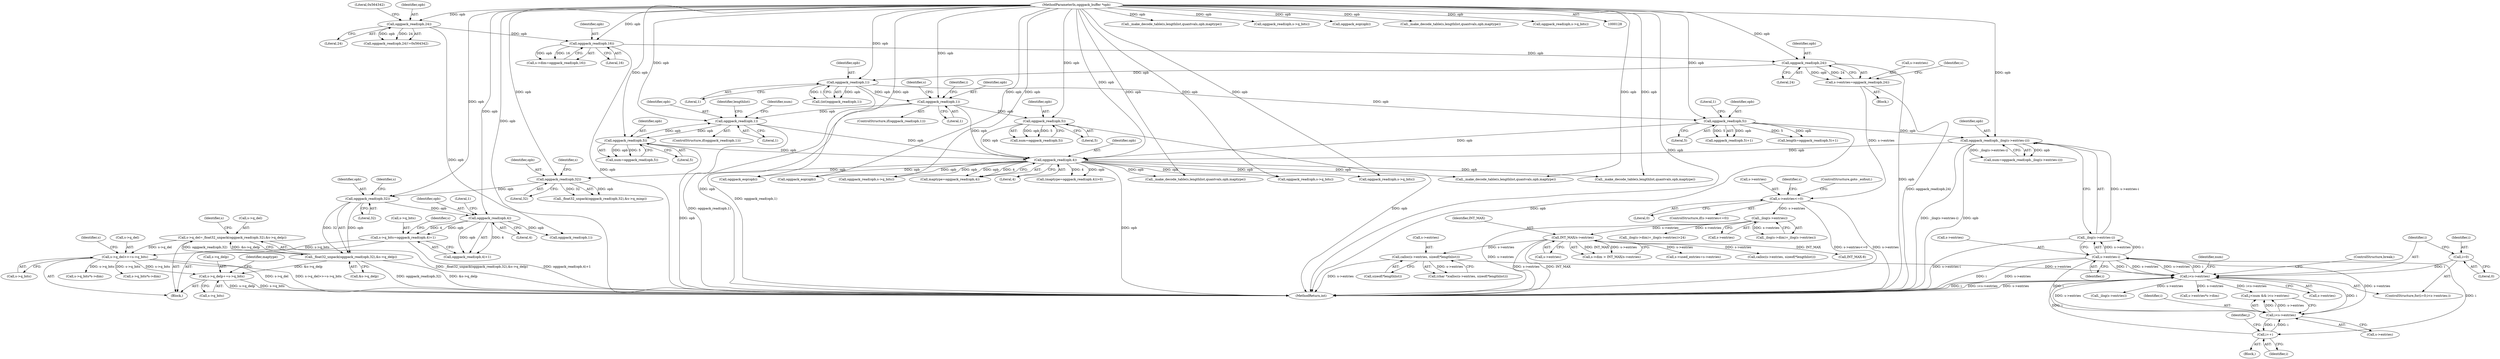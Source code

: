 digraph "0_Android_eeb4e45d5683f88488c083ecf142dc89bc3f0b47_8@pointer" {
"1000524" [label="(Call,s->q_delp+=s->q_bits)"];
"1000517" [label="(Call,s->q_del>>=s->q_bits)"];
"1000489" [label="(Call,s->q_del=_float32_unpack(oggpack_read(opb,32),&s->q_delp))"];
"1000493" [label="(Call,_float32_unpack(oggpack_read(opb,32),&s->q_delp))"];
"1000494" [label="(Call,oggpack_read(opb,32))"];
"1000482" [label="(Call,oggpack_read(opb,32))"];
"1000472" [label="(Call,oggpack_read(opb,4))"];
"1000250" [label="(Call,oggpack_read(opb,1))"];
"1000229" [label="(Call,oggpack_read(opb,1))"];
"1000185" [label="(Call,oggpack_read(opb,24))"];
"1000160" [label="(Call,oggpack_read(opb,16))"];
"1000151" [label="(Call,oggpack_read(opb,24))"];
"1000129" [label="(MethodParameterIn,oggpack_buffer *opb)"];
"1000274" [label="(Call,oggpack_read(opb,5))"];
"1000267" [label="(Call,oggpack_read(opb,1))"];
"1000341" [label="(Call,oggpack_read(opb,5))"];
"1000381" [label="(Call,oggpack_read(opb,5))"];
"1000420" [label="(Call,oggpack_read(opb,_ilog(s->entries-i)))"];
"1000422" [label="(Call,_ilog(s->entries-i))"];
"1000423" [label="(Call,s->entries-i)"];
"1000411" [label="(Call,i<s->entries)"];
"1000441" [label="(Call,i<s->entries)"];
"1000449" [label="(Call,i++)"];
"1000408" [label="(Call,i=0)"];
"1000396" [label="(Call,calloc(s->entries, sizeof(*lengthlist)))"];
"1000220" [label="(Call,INT_MAX/s->entries)"];
"1000209" [label="(Call,_ilog(s->entries))"];
"1000189" [label="(Call,s->entries<=0)"];
"1000181" [label="(Call,s->entries=oggpack_read(opb,24))"];
"1000501" [label="(Call,s->q_bits=oggpack_read(opb,4)+1)"];
"1000506" [label="(Call,oggpack_read(opb,4))"];
"1000342" [label="(Identifier,opb)"];
"1000230" [label="(Identifier,opb)"];
"1000321" [label="(Identifier,s)"];
"1000222" [label="(Call,s->entries)"];
"1000153" [label="(Literal,24)"];
"1000469" [label="(Call,(maptype=oggpack_read(opb,4))>0)"];
"1000493" [label="(Call,_float32_unpack(oggpack_read(opb,32),&s->q_delp))"];
"1000526" [label="(Identifier,s)"];
"1000472" [label="(Call,oggpack_read(opb,4))"];
"1000496" [label="(Literal,32)"];
"1000506" [label="(Call,oggpack_read(opb,4))"];
"1000216" [label="(Call,s->dim > INT_MAX/s->entries)"];
"1000400" [label="(Call,sizeof(*lengthlist))"];
"1000154" [label="(Literal,0x564342)"];
"1000443" [label="(Call,s->entries)"];
"1000512" [label="(Identifier,s)"];
"1000131" [label="(Block,)"];
"1000268" [label="(Identifier,opb)"];
"1000250" [label="(Call,oggpack_read(opb,1))"];
"1000422" [label="(Call,_ilog(s->entries-i))"];
"1000203" [label="(Call,_ilog(s->dim)+_ilog(s->entries)>24)"];
"1000193" [label="(Literal,0)"];
"1000514" [label="(Call,oggpack_read(opb,1))"];
"1000494" [label="(Call,oggpack_read(opb,32))"];
"1000266" [label="(ControlStructure,if(oggpack_read(opb,1)))"];
"1000269" [label="(Literal,1)"];
"1000378" [label="(Call,length=oggpack_read(opb,5)+1)"];
"1000473" [label="(Identifier,opb)"];
"1000413" [label="(Call,s->entries)"];
"1000592" [label="(Call,s->q_bits*s->dim)"];
"1000396" [label="(Call,calloc(s->entries, sizeof(*lengthlist)))"];
"1000420" [label="(Call,oggpack_read(opb,_ilog(s->entries-i)))"];
"1001021" [label="(Call,_make_decode_table(s,lengthlist,quantvals,opb,maptype))"];
"1000383" [label="(Literal,5)"];
"1000229" [label="(Call,oggpack_read(opb,1))"];
"1000272" [label="(Call,num=oggpack_read(opb,5))"];
"1000156" [label="(Call,s->dim=oggpack_read(opb,16))"];
"1000490" [label="(Call,s->q_del)"];
"1000495" [label="(Identifier,opb)"];
"1000151" [label="(Call,oggpack_read(opb,24))"];
"1000446" [label="(Block,)"];
"1000517" [label="(Call,s->q_del>>=s->q_bits)"];
"1000249" [label="(ControlStructure,if(oggpack_read(opb,1)))"];
"1000314" [label="(Identifier,lengthlist)"];
"1000836" [label="(Call,oggpack_eop(opb))"];
"1000187" [label="(Literal,24)"];
"1000573" [label="(Call,_make_decode_table(s,lengthlist,quantvals,opb,maptype))"];
"1000421" [label="(Identifier,opb)"];
"1000790" [label="(Call,oggpack_read(opb,s->q_bits))"];
"1000343" [label="(Literal,5)"];
"1000532" [label="(Identifier,maptype)"];
"1000679" [label="(Call,oggpack_read(opb,s->q_bits))"];
"1000273" [label="(Identifier,num)"];
"1000161" [label="(Identifier,opb)"];
"1000231" [label="(Literal,1)"];
"1001177" [label="(MethodReturn,int)"];
"1000381" [label="(Call,oggpack_read(opb,5))"];
"1000182" [label="(Call,s->entries)"];
"1000407" [label="(ControlStructure,for(i=0;i<s->entries;))"];
"1000194" [label="(ControlStructure,goto _eofout;)"];
"1000129" [label="(MethodParameterIn,oggpack_buffer *opb)"];
"1000409" [label="(Identifier,i)"];
"1000497" [label="(Call,&s->q_delp)"];
"1000152" [label="(Identifier,opb)"];
"1000424" [label="(Call,s->entries)"];
"1000474" [label="(Literal,4)"];
"1000185" [label="(Call,oggpack_read(opb,24))"];
"1000221" [label="(Identifier,INT_MAX)"];
"1000411" [label="(Call,i<s->entries)"];
"1000830" [label="(Call,oggpack_read(opb,s->q_bits))"];
"1000893" [label="(Call,_make_decode_table(s,lengthlist,quantvals,opb,maptype))"];
"1000397" [label="(Call,s->entries)"];
"1000502" [label="(Call,s->q_bits)"];
"1000220" [label="(Call,INT_MAX/s->entries)"];
"1000524" [label="(Call,s->q_delp+=s->q_bits)"];
"1000499" [label="(Identifier,s)"];
"1000188" [label="(ControlStructure,if(s->entries<=0))"];
"1000419" [label="(Identifier,num)"];
"1000189" [label="(Call,s->entries<=0)"];
"1000162" [label="(Literal,16)"];
"1000470" [label="(Call,maptype=oggpack_read(opb,4))"];
"1000484" [label="(Literal,32)"];
"1000267" [label="(Call,oggpack_read(opb,1))"];
"1000915" [label="(Call,s->q_bits*s->dim)"];
"1000276" [label="(Literal,5)"];
"1000501" [label="(Call,s->q_bits=oggpack_read(opb,4)+1)"];
"1000545" [label="(Call,_ilog(s->entries))"];
"1000439" [label="(Identifier,j)"];
"1000150" [label="(Call,oggpack_read(opb,24)!=0x564342)"];
"1000408" [label="(Call,i=0)"];
"1000190" [label="(Call,s->entries)"];
"1000437" [label="(Call,j<num && i<s->entries)"];
"1000528" [label="(Call,s->q_bits)"];
"1000191" [label="(Identifier,s)"];
"1000341" [label="(Call,oggpack_read(opb,5))"];
"1000465" [label="(ControlStructure,break;)"];
"1000385" [label="(Call,s->used_entries=s->entries)"];
"1000507" [label="(Identifier,opb)"];
"1000970" [label="(Call,_make_decode_table(s,lengthlist,quantvals,opb,maptype))"];
"1000210" [label="(Call,s->entries)"];
"1000483" [label="(Identifier,opb)"];
"1000525" [label="(Call,s->q_delp)"];
"1000256" [label="(Identifier,i)"];
"1000160" [label="(Call,oggpack_read(opb,16))"];
"1000275" [label="(Identifier,opb)"];
"1000382" [label="(Identifier,opb)"];
"1000238" [label="(Call,calloc(s->entries, sizeof(*lengthlist)))"];
"1001119" [label="(Call,oggpack_read(opb,s->q_bits))"];
"1000181" [label="(Call,s->entries=oggpack_read(opb,24))"];
"1000227" [label="(Call,(int)oggpack_read(opb,1))"];
"1000489" [label="(Call,s->q_del=_float32_unpack(oggpack_read(opb,32),&s->q_delp))"];
"1000410" [label="(Literal,0)"];
"1000209" [label="(Call,_ilog(s->entries))"];
"1000394" [label="(Call,(char *)calloc(s->entries, sizeof(*lengthlist)))"];
"1000204" [label="(Call,_ilog(s->dim)+_ilog(s->entries))"];
"1000186" [label="(Identifier,opb)"];
"1000904" [label="(Call,s->entries*s->dim)"];
"1000380" [label="(Call,oggpack_read(opb,5)+1)"];
"1000449" [label="(Call,i++)"];
"1000482" [label="(Call,oggpack_read(opb,32))"];
"1000521" [label="(Call,s->q_bits)"];
"1000384" [label="(Literal,1)"];
"1000518" [label="(Call,s->q_del)"];
"1000252" [label="(Literal,1)"];
"1001157" [label="(Call,oggpack_eop(opb))"];
"1000339" [label="(Call,num=oggpack_read(opb,5))"];
"1000685" [label="(Call,oggpack_eop(opb))"];
"1000508" [label="(Literal,4)"];
"1000503" [label="(Identifier,s)"];
"1000487" [label="(Identifier,s)"];
"1000441" [label="(Call,i<s->entries)"];
"1000509" [label="(Literal,1)"];
"1000442" [label="(Identifier,i)"];
"1000427" [label="(Identifier,i)"];
"1000607" [label="(Call,INT_MAX-8)"];
"1000274" [label="(Call,oggpack_read(opb,5))"];
"1000733" [label="(Call,_make_decode_table(s,lengthlist,quantvals,opb,maptype))"];
"1000505" [label="(Call,oggpack_read(opb,4)+1)"];
"1000423" [label="(Call,s->entries-i)"];
"1000476" [label="(Block,)"];
"1000251" [label="(Identifier,opb)"];
"1001087" [label="(Call,oggpack_read(opb,s->q_bits))"];
"1000198" [label="(Identifier,s)"];
"1000450" [label="(Identifier,i)"];
"1000481" [label="(Call,_float32_unpack(oggpack_read(opb,32),&s->q_minp))"];
"1000418" [label="(Call,num=oggpack_read(opb,_ilog(s->entries-i)))"];
"1000412" [label="(Identifier,i)"];
"1000524" -> "1000476"  [label="AST: "];
"1000524" -> "1000528"  [label="CFG: "];
"1000525" -> "1000524"  [label="AST: "];
"1000528" -> "1000524"  [label="AST: "];
"1000532" -> "1000524"  [label="CFG: "];
"1000524" -> "1001177"  [label="DDG: s->q_delp"];
"1000524" -> "1001177"  [label="DDG: s->q_bits"];
"1000517" -> "1000524"  [label="DDG: s->q_bits"];
"1000493" -> "1000524"  [label="DDG: &s->q_delp"];
"1000517" -> "1000476"  [label="AST: "];
"1000517" -> "1000521"  [label="CFG: "];
"1000518" -> "1000517"  [label="AST: "];
"1000521" -> "1000517"  [label="AST: "];
"1000526" -> "1000517"  [label="CFG: "];
"1000517" -> "1001177"  [label="DDG: s->q_del"];
"1000517" -> "1001177"  [label="DDG: s->q_del>>=s->q_bits"];
"1000489" -> "1000517"  [label="DDG: s->q_del"];
"1000501" -> "1000517"  [label="DDG: s->q_bits"];
"1000517" -> "1000592"  [label="DDG: s->q_bits"];
"1000517" -> "1000915"  [label="DDG: s->q_bits"];
"1000489" -> "1000476"  [label="AST: "];
"1000489" -> "1000493"  [label="CFG: "];
"1000490" -> "1000489"  [label="AST: "];
"1000493" -> "1000489"  [label="AST: "];
"1000503" -> "1000489"  [label="CFG: "];
"1000489" -> "1001177"  [label="DDG: _float32_unpack(oggpack_read(opb,32),&s->q_delp)"];
"1000493" -> "1000489"  [label="DDG: oggpack_read(opb,32)"];
"1000493" -> "1000489"  [label="DDG: &s->q_delp"];
"1000493" -> "1000497"  [label="CFG: "];
"1000494" -> "1000493"  [label="AST: "];
"1000497" -> "1000493"  [label="AST: "];
"1000493" -> "1001177"  [label="DDG: oggpack_read(opb,32)"];
"1000493" -> "1001177"  [label="DDG: &s->q_delp"];
"1000494" -> "1000493"  [label="DDG: opb"];
"1000494" -> "1000493"  [label="DDG: 32"];
"1000494" -> "1000496"  [label="CFG: "];
"1000495" -> "1000494"  [label="AST: "];
"1000496" -> "1000494"  [label="AST: "];
"1000499" -> "1000494"  [label="CFG: "];
"1000482" -> "1000494"  [label="DDG: opb"];
"1000129" -> "1000494"  [label="DDG: opb"];
"1000494" -> "1000506"  [label="DDG: opb"];
"1000482" -> "1000481"  [label="AST: "];
"1000482" -> "1000484"  [label="CFG: "];
"1000483" -> "1000482"  [label="AST: "];
"1000484" -> "1000482"  [label="AST: "];
"1000487" -> "1000482"  [label="CFG: "];
"1000482" -> "1000481"  [label="DDG: opb"];
"1000482" -> "1000481"  [label="DDG: 32"];
"1000472" -> "1000482"  [label="DDG: opb"];
"1000129" -> "1000482"  [label="DDG: opb"];
"1000472" -> "1000470"  [label="AST: "];
"1000472" -> "1000474"  [label="CFG: "];
"1000473" -> "1000472"  [label="AST: "];
"1000474" -> "1000472"  [label="AST: "];
"1000470" -> "1000472"  [label="CFG: "];
"1000472" -> "1001177"  [label="DDG: opb"];
"1000472" -> "1000469"  [label="DDG: opb"];
"1000472" -> "1000469"  [label="DDG: 4"];
"1000472" -> "1000470"  [label="DDG: opb"];
"1000472" -> "1000470"  [label="DDG: 4"];
"1000250" -> "1000472"  [label="DDG: opb"];
"1000274" -> "1000472"  [label="DDG: opb"];
"1000341" -> "1000472"  [label="DDG: opb"];
"1000381" -> "1000472"  [label="DDG: opb"];
"1000420" -> "1000472"  [label="DDG: opb"];
"1000267" -> "1000472"  [label="DDG: opb"];
"1000129" -> "1000472"  [label="DDG: opb"];
"1000472" -> "1000573"  [label="DDG: opb"];
"1000472" -> "1000679"  [label="DDG: opb"];
"1000472" -> "1000685"  [label="DDG: opb"];
"1000472" -> "1000790"  [label="DDG: opb"];
"1000472" -> "1000830"  [label="DDG: opb"];
"1000472" -> "1000836"  [label="DDG: opb"];
"1000472" -> "1000970"  [label="DDG: opb"];
"1000472" -> "1001021"  [label="DDG: opb"];
"1000250" -> "1000249"  [label="AST: "];
"1000250" -> "1000252"  [label="CFG: "];
"1000251" -> "1000250"  [label="AST: "];
"1000252" -> "1000250"  [label="AST: "];
"1000256" -> "1000250"  [label="CFG: "];
"1000321" -> "1000250"  [label="CFG: "];
"1000250" -> "1001177"  [label="DDG: oggpack_read(opb,1)"];
"1000229" -> "1000250"  [label="DDG: opb"];
"1000129" -> "1000250"  [label="DDG: opb"];
"1000250" -> "1000267"  [label="DDG: opb"];
"1000250" -> "1000341"  [label="DDG: opb"];
"1000229" -> "1000227"  [label="AST: "];
"1000229" -> "1000231"  [label="CFG: "];
"1000230" -> "1000229"  [label="AST: "];
"1000231" -> "1000229"  [label="AST: "];
"1000227" -> "1000229"  [label="CFG: "];
"1000229" -> "1001177"  [label="DDG: opb"];
"1000229" -> "1000227"  [label="DDG: opb"];
"1000229" -> "1000227"  [label="DDG: 1"];
"1000185" -> "1000229"  [label="DDG: opb"];
"1000129" -> "1000229"  [label="DDG: opb"];
"1000229" -> "1000381"  [label="DDG: opb"];
"1000185" -> "1000181"  [label="AST: "];
"1000185" -> "1000187"  [label="CFG: "];
"1000186" -> "1000185"  [label="AST: "];
"1000187" -> "1000185"  [label="AST: "];
"1000181" -> "1000185"  [label="CFG: "];
"1000185" -> "1001177"  [label="DDG: opb"];
"1000185" -> "1000181"  [label="DDG: opb"];
"1000185" -> "1000181"  [label="DDG: 24"];
"1000160" -> "1000185"  [label="DDG: opb"];
"1000129" -> "1000185"  [label="DDG: opb"];
"1000160" -> "1000156"  [label="AST: "];
"1000160" -> "1000162"  [label="CFG: "];
"1000161" -> "1000160"  [label="AST: "];
"1000162" -> "1000160"  [label="AST: "];
"1000156" -> "1000160"  [label="CFG: "];
"1000160" -> "1001177"  [label="DDG: opb"];
"1000160" -> "1000156"  [label="DDG: opb"];
"1000160" -> "1000156"  [label="DDG: 16"];
"1000151" -> "1000160"  [label="DDG: opb"];
"1000129" -> "1000160"  [label="DDG: opb"];
"1000151" -> "1000150"  [label="AST: "];
"1000151" -> "1000153"  [label="CFG: "];
"1000152" -> "1000151"  [label="AST: "];
"1000153" -> "1000151"  [label="AST: "];
"1000154" -> "1000151"  [label="CFG: "];
"1000151" -> "1001177"  [label="DDG: opb"];
"1000151" -> "1000150"  [label="DDG: opb"];
"1000151" -> "1000150"  [label="DDG: 24"];
"1000129" -> "1000151"  [label="DDG: opb"];
"1000129" -> "1000128"  [label="AST: "];
"1000129" -> "1001177"  [label="DDG: opb"];
"1000129" -> "1000267"  [label="DDG: opb"];
"1000129" -> "1000274"  [label="DDG: opb"];
"1000129" -> "1000341"  [label="DDG: opb"];
"1000129" -> "1000381"  [label="DDG: opb"];
"1000129" -> "1000420"  [label="DDG: opb"];
"1000129" -> "1000506"  [label="DDG: opb"];
"1000129" -> "1000514"  [label="DDG: opb"];
"1000129" -> "1000573"  [label="DDG: opb"];
"1000129" -> "1000679"  [label="DDG: opb"];
"1000129" -> "1000685"  [label="DDG: opb"];
"1000129" -> "1000733"  [label="DDG: opb"];
"1000129" -> "1000790"  [label="DDG: opb"];
"1000129" -> "1000830"  [label="DDG: opb"];
"1000129" -> "1000836"  [label="DDG: opb"];
"1000129" -> "1000893"  [label="DDG: opb"];
"1000129" -> "1000970"  [label="DDG: opb"];
"1000129" -> "1001021"  [label="DDG: opb"];
"1000129" -> "1001087"  [label="DDG: opb"];
"1000129" -> "1001119"  [label="DDG: opb"];
"1000129" -> "1001157"  [label="DDG: opb"];
"1000274" -> "1000272"  [label="AST: "];
"1000274" -> "1000276"  [label="CFG: "];
"1000275" -> "1000274"  [label="AST: "];
"1000276" -> "1000274"  [label="AST: "];
"1000272" -> "1000274"  [label="CFG: "];
"1000274" -> "1001177"  [label="DDG: opb"];
"1000274" -> "1000267"  [label="DDG: opb"];
"1000274" -> "1000272"  [label="DDG: opb"];
"1000274" -> "1000272"  [label="DDG: 5"];
"1000267" -> "1000274"  [label="DDG: opb"];
"1000267" -> "1000266"  [label="AST: "];
"1000267" -> "1000269"  [label="CFG: "];
"1000268" -> "1000267"  [label="AST: "];
"1000269" -> "1000267"  [label="AST: "];
"1000273" -> "1000267"  [label="CFG: "];
"1000314" -> "1000267"  [label="CFG: "];
"1000267" -> "1001177"  [label="DDG: oggpack_read(opb,1)"];
"1000341" -> "1000339"  [label="AST: "];
"1000341" -> "1000343"  [label="CFG: "];
"1000342" -> "1000341"  [label="AST: "];
"1000343" -> "1000341"  [label="AST: "];
"1000339" -> "1000341"  [label="CFG: "];
"1000341" -> "1001177"  [label="DDG: opb"];
"1000341" -> "1000339"  [label="DDG: opb"];
"1000341" -> "1000339"  [label="DDG: 5"];
"1000381" -> "1000380"  [label="AST: "];
"1000381" -> "1000383"  [label="CFG: "];
"1000382" -> "1000381"  [label="AST: "];
"1000383" -> "1000381"  [label="AST: "];
"1000384" -> "1000381"  [label="CFG: "];
"1000381" -> "1001177"  [label="DDG: opb"];
"1000381" -> "1000378"  [label="DDG: opb"];
"1000381" -> "1000378"  [label="DDG: 5"];
"1000381" -> "1000380"  [label="DDG: opb"];
"1000381" -> "1000380"  [label="DDG: 5"];
"1000381" -> "1000420"  [label="DDG: opb"];
"1000420" -> "1000418"  [label="AST: "];
"1000420" -> "1000422"  [label="CFG: "];
"1000421" -> "1000420"  [label="AST: "];
"1000422" -> "1000420"  [label="AST: "];
"1000418" -> "1000420"  [label="CFG: "];
"1000420" -> "1001177"  [label="DDG: _ilog(s->entries-i)"];
"1000420" -> "1001177"  [label="DDG: opb"];
"1000420" -> "1000418"  [label="DDG: opb"];
"1000420" -> "1000418"  [label="DDG: _ilog(s->entries-i)"];
"1000422" -> "1000420"  [label="DDG: s->entries-i"];
"1000422" -> "1000423"  [label="CFG: "];
"1000423" -> "1000422"  [label="AST: "];
"1000422" -> "1001177"  [label="DDG: s->entries-i"];
"1000423" -> "1000422"  [label="DDG: s->entries"];
"1000423" -> "1000422"  [label="DDG: i"];
"1000423" -> "1000427"  [label="CFG: "];
"1000424" -> "1000423"  [label="AST: "];
"1000427" -> "1000423"  [label="AST: "];
"1000423" -> "1001177"  [label="DDG: i"];
"1000423" -> "1001177"  [label="DDG: s->entries"];
"1000423" -> "1000411"  [label="DDG: i"];
"1000423" -> "1000411"  [label="DDG: s->entries"];
"1000411" -> "1000423"  [label="DDG: s->entries"];
"1000411" -> "1000423"  [label="DDG: i"];
"1000423" -> "1000441"  [label="DDG: i"];
"1000423" -> "1000441"  [label="DDG: s->entries"];
"1000423" -> "1000449"  [label="DDG: i"];
"1000411" -> "1000407"  [label="AST: "];
"1000411" -> "1000413"  [label="CFG: "];
"1000412" -> "1000411"  [label="AST: "];
"1000413" -> "1000411"  [label="AST: "];
"1000419" -> "1000411"  [label="CFG: "];
"1000465" -> "1000411"  [label="CFG: "];
"1000411" -> "1001177"  [label="DDG: i<s->entries"];
"1000411" -> "1001177"  [label="DDG: i"];
"1000411" -> "1001177"  [label="DDG: s->entries"];
"1000441" -> "1000411"  [label="DDG: i"];
"1000441" -> "1000411"  [label="DDG: s->entries"];
"1000408" -> "1000411"  [label="DDG: i"];
"1000449" -> "1000411"  [label="DDG: i"];
"1000396" -> "1000411"  [label="DDG: s->entries"];
"1000411" -> "1000437"  [label="DDG: i<s->entries"];
"1000411" -> "1000545"  [label="DDG: s->entries"];
"1000411" -> "1000904"  [label="DDG: s->entries"];
"1000441" -> "1000437"  [label="AST: "];
"1000441" -> "1000443"  [label="CFG: "];
"1000442" -> "1000441"  [label="AST: "];
"1000443" -> "1000441"  [label="AST: "];
"1000437" -> "1000441"  [label="CFG: "];
"1000441" -> "1000437"  [label="DDG: i"];
"1000441" -> "1000437"  [label="DDG: s->entries"];
"1000449" -> "1000441"  [label="DDG: i"];
"1000441" -> "1000449"  [label="DDG: i"];
"1000449" -> "1000446"  [label="AST: "];
"1000449" -> "1000450"  [label="CFG: "];
"1000450" -> "1000449"  [label="AST: "];
"1000439" -> "1000449"  [label="CFG: "];
"1000408" -> "1000407"  [label="AST: "];
"1000408" -> "1000410"  [label="CFG: "];
"1000409" -> "1000408"  [label="AST: "];
"1000410" -> "1000408"  [label="AST: "];
"1000412" -> "1000408"  [label="CFG: "];
"1000396" -> "1000394"  [label="AST: "];
"1000396" -> "1000400"  [label="CFG: "];
"1000397" -> "1000396"  [label="AST: "];
"1000400" -> "1000396"  [label="AST: "];
"1000394" -> "1000396"  [label="CFG: "];
"1000396" -> "1001177"  [label="DDG: s->entries"];
"1000396" -> "1000394"  [label="DDG: s->entries"];
"1000220" -> "1000396"  [label="DDG: s->entries"];
"1000220" -> "1000216"  [label="AST: "];
"1000220" -> "1000222"  [label="CFG: "];
"1000221" -> "1000220"  [label="AST: "];
"1000222" -> "1000220"  [label="AST: "];
"1000216" -> "1000220"  [label="CFG: "];
"1000220" -> "1001177"  [label="DDG: INT_MAX"];
"1000220" -> "1001177"  [label="DDG: s->entries"];
"1000220" -> "1000216"  [label="DDG: INT_MAX"];
"1000220" -> "1000216"  [label="DDG: s->entries"];
"1000209" -> "1000220"  [label="DDG: s->entries"];
"1000220" -> "1000238"  [label="DDG: s->entries"];
"1000220" -> "1000385"  [label="DDG: s->entries"];
"1000220" -> "1000607"  [label="DDG: INT_MAX"];
"1000209" -> "1000204"  [label="AST: "];
"1000209" -> "1000210"  [label="CFG: "];
"1000210" -> "1000209"  [label="AST: "];
"1000204" -> "1000209"  [label="CFG: "];
"1000209" -> "1001177"  [label="DDG: s->entries"];
"1000209" -> "1000203"  [label="DDG: s->entries"];
"1000209" -> "1000204"  [label="DDG: s->entries"];
"1000189" -> "1000209"  [label="DDG: s->entries"];
"1000189" -> "1000188"  [label="AST: "];
"1000189" -> "1000193"  [label="CFG: "];
"1000190" -> "1000189"  [label="AST: "];
"1000193" -> "1000189"  [label="AST: "];
"1000194" -> "1000189"  [label="CFG: "];
"1000198" -> "1000189"  [label="CFG: "];
"1000189" -> "1001177"  [label="DDG: s->entries"];
"1000189" -> "1001177"  [label="DDG: s->entries<=0"];
"1000181" -> "1000189"  [label="DDG: s->entries"];
"1000181" -> "1000131"  [label="AST: "];
"1000182" -> "1000181"  [label="AST: "];
"1000191" -> "1000181"  [label="CFG: "];
"1000181" -> "1001177"  [label="DDG: oggpack_read(opb,24)"];
"1000501" -> "1000476"  [label="AST: "];
"1000501" -> "1000505"  [label="CFG: "];
"1000502" -> "1000501"  [label="AST: "];
"1000505" -> "1000501"  [label="AST: "];
"1000512" -> "1000501"  [label="CFG: "];
"1000501" -> "1001177"  [label="DDG: oggpack_read(opb,4)+1"];
"1000506" -> "1000501"  [label="DDG: opb"];
"1000506" -> "1000501"  [label="DDG: 4"];
"1000506" -> "1000505"  [label="AST: "];
"1000506" -> "1000508"  [label="CFG: "];
"1000507" -> "1000506"  [label="AST: "];
"1000508" -> "1000506"  [label="AST: "];
"1000509" -> "1000506"  [label="CFG: "];
"1000506" -> "1000505"  [label="DDG: opb"];
"1000506" -> "1000505"  [label="DDG: 4"];
"1000506" -> "1000514"  [label="DDG: opb"];
}
